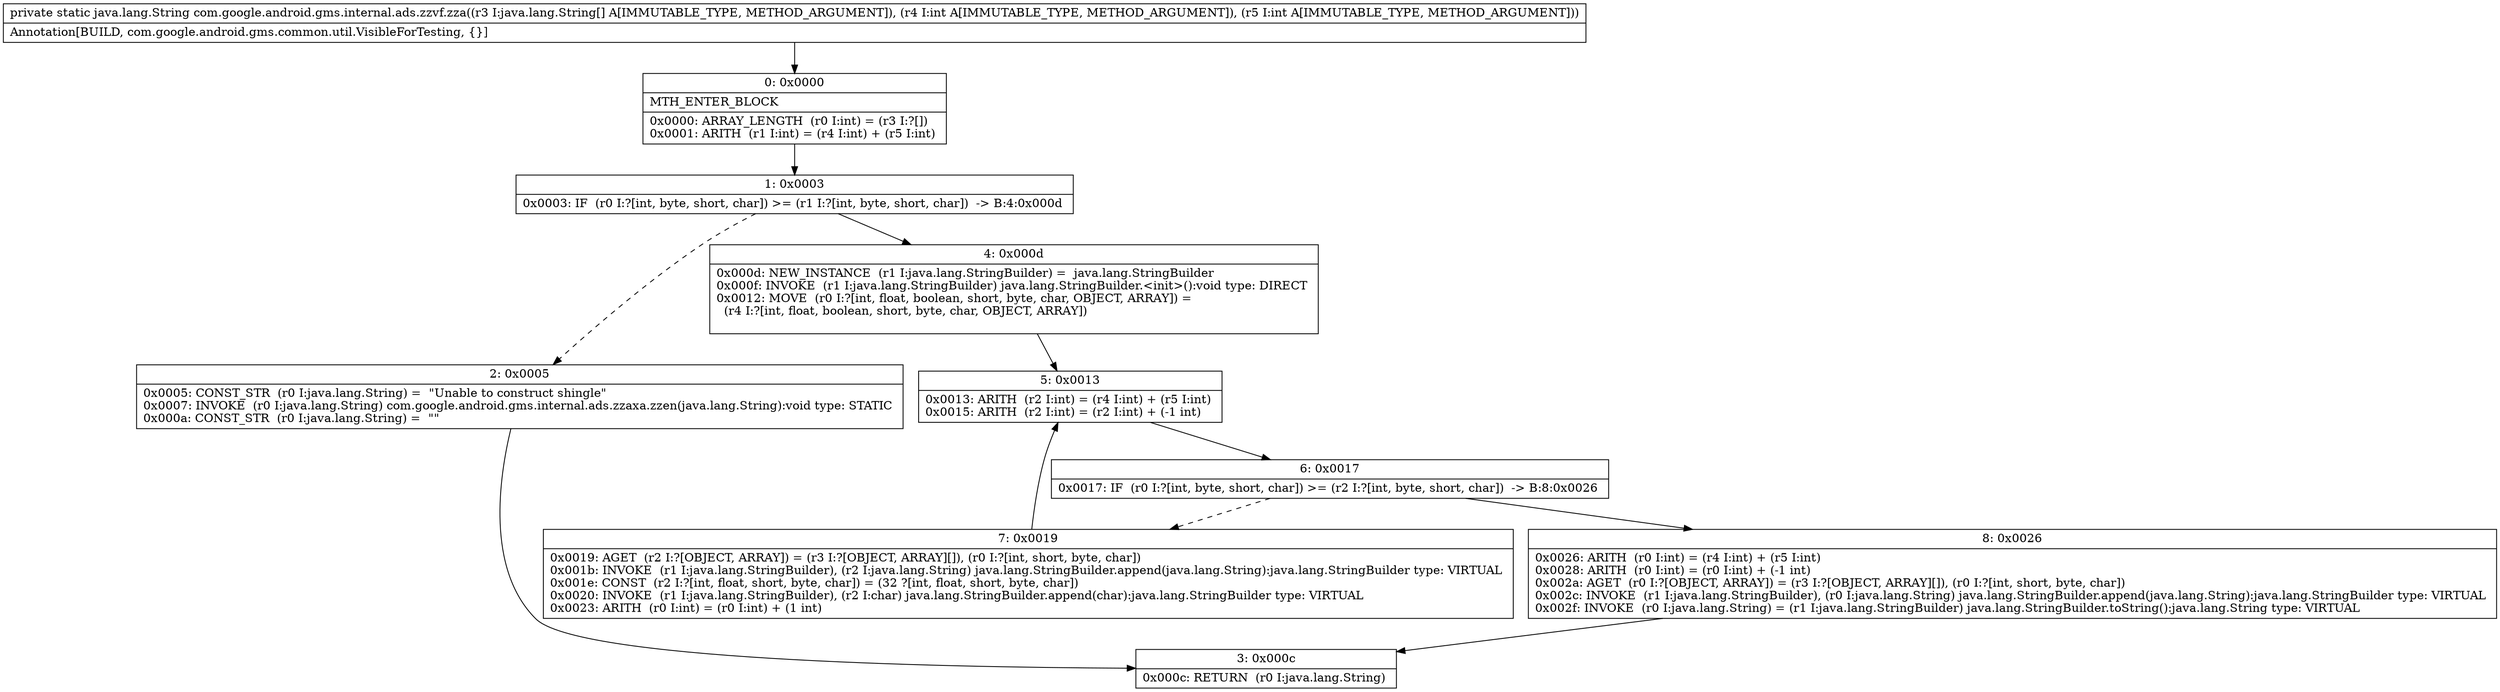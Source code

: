 digraph "CFG forcom.google.android.gms.internal.ads.zzvf.zza([Ljava\/lang\/String;II)Ljava\/lang\/String;" {
Node_0 [shape=record,label="{0\:\ 0x0000|MTH_ENTER_BLOCK\l|0x0000: ARRAY_LENGTH  (r0 I:int) = (r3 I:?[]) \l0x0001: ARITH  (r1 I:int) = (r4 I:int) + (r5 I:int) \l}"];
Node_1 [shape=record,label="{1\:\ 0x0003|0x0003: IF  (r0 I:?[int, byte, short, char]) \>= (r1 I:?[int, byte, short, char])  \-\> B:4:0x000d \l}"];
Node_2 [shape=record,label="{2\:\ 0x0005|0x0005: CONST_STR  (r0 I:java.lang.String) =  \"Unable to construct shingle\" \l0x0007: INVOKE  (r0 I:java.lang.String) com.google.android.gms.internal.ads.zzaxa.zzen(java.lang.String):void type: STATIC \l0x000a: CONST_STR  (r0 I:java.lang.String) =  \"\" \l}"];
Node_3 [shape=record,label="{3\:\ 0x000c|0x000c: RETURN  (r0 I:java.lang.String) \l}"];
Node_4 [shape=record,label="{4\:\ 0x000d|0x000d: NEW_INSTANCE  (r1 I:java.lang.StringBuilder) =  java.lang.StringBuilder \l0x000f: INVOKE  (r1 I:java.lang.StringBuilder) java.lang.StringBuilder.\<init\>():void type: DIRECT \l0x0012: MOVE  (r0 I:?[int, float, boolean, short, byte, char, OBJECT, ARRAY]) = \l  (r4 I:?[int, float, boolean, short, byte, char, OBJECT, ARRAY])\l \l}"];
Node_5 [shape=record,label="{5\:\ 0x0013|0x0013: ARITH  (r2 I:int) = (r4 I:int) + (r5 I:int) \l0x0015: ARITH  (r2 I:int) = (r2 I:int) + (\-1 int) \l}"];
Node_6 [shape=record,label="{6\:\ 0x0017|0x0017: IF  (r0 I:?[int, byte, short, char]) \>= (r2 I:?[int, byte, short, char])  \-\> B:8:0x0026 \l}"];
Node_7 [shape=record,label="{7\:\ 0x0019|0x0019: AGET  (r2 I:?[OBJECT, ARRAY]) = (r3 I:?[OBJECT, ARRAY][]), (r0 I:?[int, short, byte, char]) \l0x001b: INVOKE  (r1 I:java.lang.StringBuilder), (r2 I:java.lang.String) java.lang.StringBuilder.append(java.lang.String):java.lang.StringBuilder type: VIRTUAL \l0x001e: CONST  (r2 I:?[int, float, short, byte, char]) = (32 ?[int, float, short, byte, char]) \l0x0020: INVOKE  (r1 I:java.lang.StringBuilder), (r2 I:char) java.lang.StringBuilder.append(char):java.lang.StringBuilder type: VIRTUAL \l0x0023: ARITH  (r0 I:int) = (r0 I:int) + (1 int) \l}"];
Node_8 [shape=record,label="{8\:\ 0x0026|0x0026: ARITH  (r0 I:int) = (r4 I:int) + (r5 I:int) \l0x0028: ARITH  (r0 I:int) = (r0 I:int) + (\-1 int) \l0x002a: AGET  (r0 I:?[OBJECT, ARRAY]) = (r3 I:?[OBJECT, ARRAY][]), (r0 I:?[int, short, byte, char]) \l0x002c: INVOKE  (r1 I:java.lang.StringBuilder), (r0 I:java.lang.String) java.lang.StringBuilder.append(java.lang.String):java.lang.StringBuilder type: VIRTUAL \l0x002f: INVOKE  (r0 I:java.lang.String) = (r1 I:java.lang.StringBuilder) java.lang.StringBuilder.toString():java.lang.String type: VIRTUAL \l}"];
MethodNode[shape=record,label="{private static java.lang.String com.google.android.gms.internal.ads.zzvf.zza((r3 I:java.lang.String[] A[IMMUTABLE_TYPE, METHOD_ARGUMENT]), (r4 I:int A[IMMUTABLE_TYPE, METHOD_ARGUMENT]), (r5 I:int A[IMMUTABLE_TYPE, METHOD_ARGUMENT]))  | Annotation[BUILD, com.google.android.gms.common.util.VisibleForTesting, \{\}]\l}"];
MethodNode -> Node_0;
Node_0 -> Node_1;
Node_1 -> Node_2[style=dashed];
Node_1 -> Node_4;
Node_2 -> Node_3;
Node_4 -> Node_5;
Node_5 -> Node_6;
Node_6 -> Node_7[style=dashed];
Node_6 -> Node_8;
Node_7 -> Node_5;
Node_8 -> Node_3;
}

